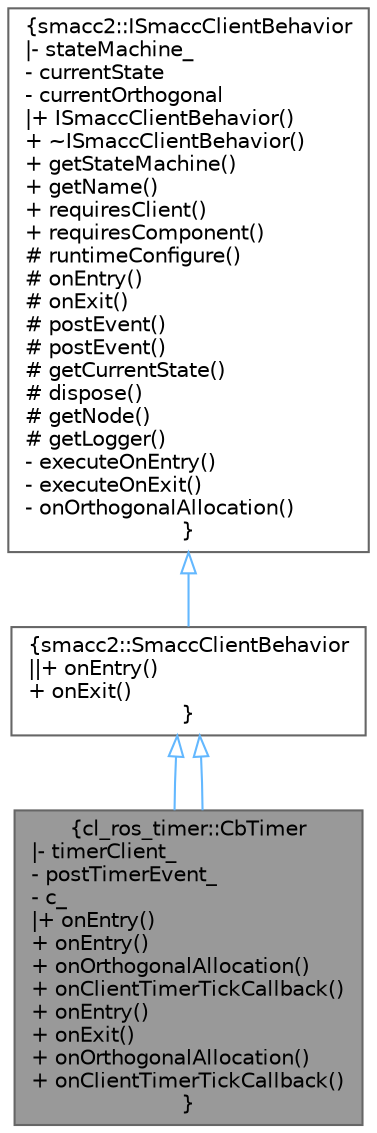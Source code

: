 digraph "cl_ros_timer::CbTimer"
{
 // LATEX_PDF_SIZE
  bgcolor="transparent";
  edge [fontname=Helvetica,fontsize=10,labelfontname=Helvetica,labelfontsize=10];
  node [fontname=Helvetica,fontsize=10,shape=box,height=0.2,width=0.4];
  Node1 [label="{cl_ros_timer::CbTimer\n|- timerClient_\l- postTimerEvent_\l- c_\l|+ onEntry()\l+ onEntry()\l+ onOrthogonalAllocation()\l+ onClientTimerTickCallback()\l+ onEntry()\l+ onExit()\l+ onOrthogonalAllocation()\l+ onClientTimerTickCallback()\l}",height=0.2,width=0.4,color="gray40", fillcolor="grey60", style="filled", fontcolor="black",tooltip=" "];
  Node2 -> Node1 [dir="back",color="steelblue1",style="solid",arrowtail="onormal"];
  Node2 [label="{smacc2::SmaccClientBehavior\n||+ onEntry()\l+ onExit()\l}",height=0.2,width=0.4,color="gray40", fillcolor="white", style="filled",URL="$classsmacc2_1_1SmaccClientBehavior.html",tooltip=" "];
  Node3 -> Node2 [dir="back",color="steelblue1",style="solid",arrowtail="onormal"];
  Node3 [label="{smacc2::ISmaccClientBehavior\n|- stateMachine_\l- currentState\l- currentOrthogonal\l|+ ISmaccClientBehavior()\l+ ~ISmaccClientBehavior()\l+ getStateMachine()\l+ getName()\l+ requiresClient()\l+ requiresComponent()\l# runtimeConfigure()\l# onEntry()\l# onExit()\l# postEvent()\l# postEvent()\l# getCurrentState()\l# dispose()\l# getNode()\l# getLogger()\l- executeOnEntry()\l- executeOnExit()\l- onOrthogonalAllocation()\l}",height=0.2,width=0.4,color="gray40", fillcolor="white", style="filled",URL="$classsmacc2_1_1ISmaccClientBehavior.html",tooltip=" "];
  Node2 -> Node1 [dir="back",color="steelblue1",style="solid",arrowtail="onormal"];
}
